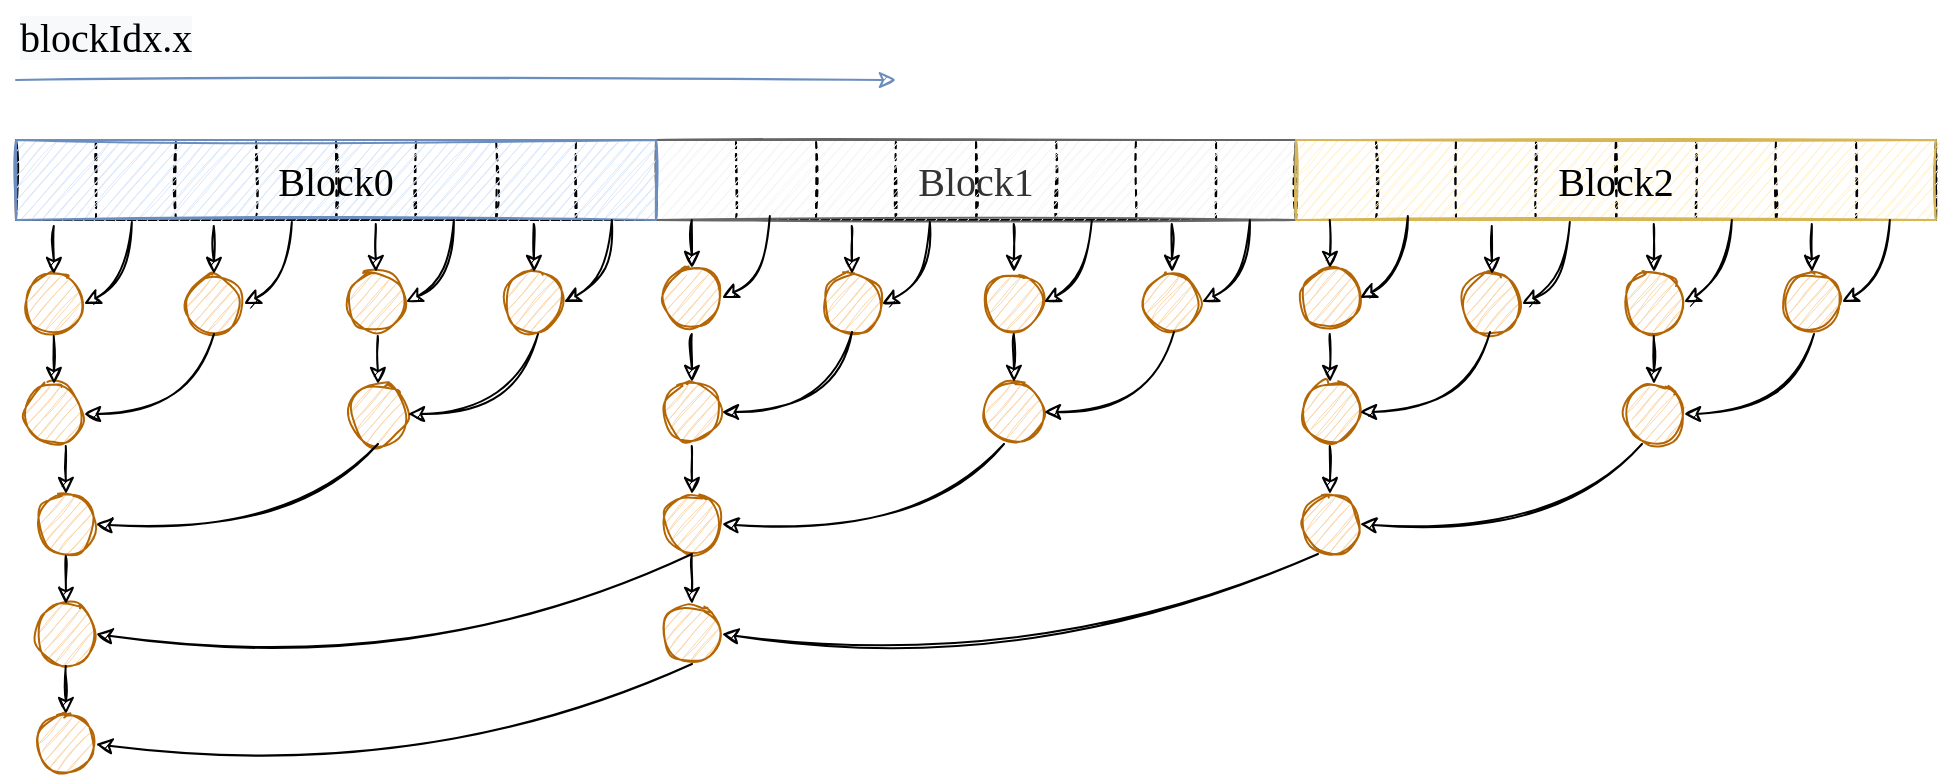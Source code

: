 <mxfile version="13.7.9" type="device"><diagram id="X0syvORfRXPr6TwdLFN9" name="第 1 页"><mxGraphModel dx="221" dy="208" grid="1" gridSize="10" guides="1" tooltips="1" connect="1" arrows="1" fold="1" page="1" pageScale="1" pageWidth="827" pageHeight="1169" math="0" shadow="0"><root><mxCell id="0"/><mxCell id="1" parent="0"/><mxCell id="13Jiyptnskbr24wt6nr8-4" value="" style="rounded=0;whiteSpace=wrap;html=1;sketch=1;" parent="1" vertex="1"><mxGeometry x="80" y="150" width="960" height="40" as="geometry"/></mxCell><mxCell id="13Jiyptnskbr24wt6nr8-38" value="" style="group" parent="1" vertex="1" connectable="0"><mxGeometry x="120" y="150" width="920" height="40" as="geometry"/></mxCell><mxCell id="13Jiyptnskbr24wt6nr8-9" value="" style="group" parent="13Jiyptnskbr24wt6nr8-38" vertex="1" connectable="0"><mxGeometry width="120" height="40" as="geometry"/></mxCell><mxCell id="13Jiyptnskbr24wt6nr8-5" value="" style="endArrow=none;dashed=1;html=1;sketch=1;" parent="13Jiyptnskbr24wt6nr8-9" edge="1"><mxGeometry width="50" height="50" relative="1" as="geometry"><mxPoint y="40" as="sourcePoint"/><mxPoint as="targetPoint"/></mxGeometry></mxCell><mxCell id="13Jiyptnskbr24wt6nr8-6" value="" style="endArrow=none;dashed=1;html=1;sketch=1;" parent="13Jiyptnskbr24wt6nr8-9" edge="1"><mxGeometry width="50" height="50" relative="1" as="geometry"><mxPoint x="40" y="40" as="sourcePoint"/><mxPoint x="40" as="targetPoint"/></mxGeometry></mxCell><mxCell id="13Jiyptnskbr24wt6nr8-7" value="" style="endArrow=none;dashed=1;html=1;sketch=1;" parent="13Jiyptnskbr24wt6nr8-9" edge="1"><mxGeometry width="50" height="50" relative="1" as="geometry"><mxPoint x="80" y="40" as="sourcePoint"/><mxPoint x="80" as="targetPoint"/></mxGeometry></mxCell><mxCell id="13Jiyptnskbr24wt6nr8-8" value="" style="endArrow=none;dashed=1;html=1;sketch=1;" parent="13Jiyptnskbr24wt6nr8-9" edge="1"><mxGeometry width="50" height="50" relative="1" as="geometry"><mxPoint x="120" y="40" as="sourcePoint"/><mxPoint x="120" as="targetPoint"/></mxGeometry></mxCell><mxCell id="13Jiyptnskbr24wt6nr8-10" value="" style="group" parent="13Jiyptnskbr24wt6nr8-38" vertex="1" connectable="0"><mxGeometry x="160" width="120" height="40" as="geometry"/></mxCell><mxCell id="13Jiyptnskbr24wt6nr8-11" value="" style="endArrow=none;dashed=1;html=1;sketch=1;" parent="13Jiyptnskbr24wt6nr8-10" edge="1"><mxGeometry width="50" height="50" relative="1" as="geometry"><mxPoint y="40" as="sourcePoint"/><mxPoint as="targetPoint"/></mxGeometry></mxCell><mxCell id="13Jiyptnskbr24wt6nr8-12" value="" style="endArrow=none;dashed=1;html=1;sketch=1;" parent="13Jiyptnskbr24wt6nr8-10" edge="1"><mxGeometry width="50" height="50" relative="1" as="geometry"><mxPoint x="40" y="40" as="sourcePoint"/><mxPoint x="40" as="targetPoint"/></mxGeometry></mxCell><mxCell id="13Jiyptnskbr24wt6nr8-13" value="" style="endArrow=none;dashed=1;html=1;sketch=1;" parent="13Jiyptnskbr24wt6nr8-10" edge="1"><mxGeometry width="50" height="50" relative="1" as="geometry"><mxPoint x="80" y="40" as="sourcePoint"/><mxPoint x="80" as="targetPoint"/></mxGeometry></mxCell><mxCell id="13Jiyptnskbr24wt6nr8-14" value="" style="endArrow=none;dashed=1;html=1;sketch=1;" parent="13Jiyptnskbr24wt6nr8-10" edge="1"><mxGeometry width="50" height="50" relative="1" as="geometry"><mxPoint x="120" y="40" as="sourcePoint"/><mxPoint x="120" as="targetPoint"/></mxGeometry></mxCell><mxCell id="13Jiyptnskbr24wt6nr8-15" value="" style="group" parent="13Jiyptnskbr24wt6nr8-38" vertex="1" connectable="0"><mxGeometry x="320" width="120" height="40" as="geometry"/></mxCell><mxCell id="13Jiyptnskbr24wt6nr8-16" value="" style="endArrow=none;dashed=1;html=1;sketch=1;" parent="13Jiyptnskbr24wt6nr8-15" edge="1"><mxGeometry width="50" height="50" relative="1" as="geometry"><mxPoint y="40" as="sourcePoint"/><mxPoint as="targetPoint"/></mxGeometry></mxCell><mxCell id="13Jiyptnskbr24wt6nr8-17" value="" style="endArrow=none;dashed=1;html=1;sketch=1;" parent="13Jiyptnskbr24wt6nr8-15" edge="1"><mxGeometry width="50" height="50" relative="1" as="geometry"><mxPoint x="40" y="40" as="sourcePoint"/><mxPoint x="40" as="targetPoint"/></mxGeometry></mxCell><mxCell id="13Jiyptnskbr24wt6nr8-18" value="" style="endArrow=none;dashed=1;html=1;sketch=1;" parent="13Jiyptnskbr24wt6nr8-15" edge="1"><mxGeometry width="50" height="50" relative="1" as="geometry"><mxPoint x="80" y="40" as="sourcePoint"/><mxPoint x="80" as="targetPoint"/></mxGeometry></mxCell><mxCell id="13Jiyptnskbr24wt6nr8-19" value="" style="endArrow=none;dashed=1;html=1;sketch=1;" parent="13Jiyptnskbr24wt6nr8-15" edge="1"><mxGeometry width="50" height="50" relative="1" as="geometry"><mxPoint x="120" y="40" as="sourcePoint"/><mxPoint x="120" as="targetPoint"/></mxGeometry></mxCell><mxCell id="13Jiyptnskbr24wt6nr8-21" value="" style="group" parent="13Jiyptnskbr24wt6nr8-38" vertex="1" connectable="0"><mxGeometry x="480" width="120" height="40" as="geometry"/></mxCell><mxCell id="13Jiyptnskbr24wt6nr8-22" value="" style="endArrow=none;dashed=1;html=1;sketch=1;" parent="13Jiyptnskbr24wt6nr8-21" edge="1"><mxGeometry width="50" height="50" relative="1" as="geometry"><mxPoint y="40" as="sourcePoint"/><mxPoint as="targetPoint"/></mxGeometry></mxCell><mxCell id="13Jiyptnskbr24wt6nr8-23" value="" style="endArrow=none;dashed=1;html=1;sketch=1;" parent="13Jiyptnskbr24wt6nr8-21" edge="1"><mxGeometry width="50" height="50" relative="1" as="geometry"><mxPoint x="40" y="40" as="sourcePoint"/><mxPoint x="40" as="targetPoint"/></mxGeometry></mxCell><mxCell id="13Jiyptnskbr24wt6nr8-24" value="" style="endArrow=none;dashed=1;html=1;sketch=1;" parent="13Jiyptnskbr24wt6nr8-21" edge="1"><mxGeometry width="50" height="50" relative="1" as="geometry"><mxPoint x="80" y="40" as="sourcePoint"/><mxPoint x="80" as="targetPoint"/></mxGeometry></mxCell><mxCell id="13Jiyptnskbr24wt6nr8-25" value="" style="endArrow=none;dashed=1;html=1;sketch=1;" parent="13Jiyptnskbr24wt6nr8-21" edge="1"><mxGeometry width="50" height="50" relative="1" as="geometry"><mxPoint x="120" y="40" as="sourcePoint"/><mxPoint x="120" as="targetPoint"/></mxGeometry></mxCell><mxCell id="13Jiyptnskbr24wt6nr8-26" value="" style="group" parent="13Jiyptnskbr24wt6nr8-38" vertex="1" connectable="0"><mxGeometry x="640" width="120" height="40" as="geometry"/></mxCell><mxCell id="13Jiyptnskbr24wt6nr8-27" value="" style="endArrow=none;dashed=1;html=1;sketch=1;" parent="13Jiyptnskbr24wt6nr8-26" edge="1"><mxGeometry width="50" height="50" relative="1" as="geometry"><mxPoint y="40" as="sourcePoint"/><mxPoint as="targetPoint"/></mxGeometry></mxCell><mxCell id="13Jiyptnskbr24wt6nr8-28" value="" style="endArrow=none;dashed=1;html=1;sketch=1;" parent="13Jiyptnskbr24wt6nr8-26" edge="1"><mxGeometry width="50" height="50" relative="1" as="geometry"><mxPoint x="40" y="40" as="sourcePoint"/><mxPoint x="40" as="targetPoint"/></mxGeometry></mxCell><mxCell id="13Jiyptnskbr24wt6nr8-29" value="" style="endArrow=none;dashed=1;html=1;sketch=1;" parent="13Jiyptnskbr24wt6nr8-26" edge="1"><mxGeometry width="50" height="50" relative="1" as="geometry"><mxPoint x="80" y="40" as="sourcePoint"/><mxPoint x="80" as="targetPoint"/></mxGeometry></mxCell><mxCell id="13Jiyptnskbr24wt6nr8-30" value="" style="endArrow=none;dashed=1;html=1;sketch=1;" parent="13Jiyptnskbr24wt6nr8-26" edge="1"><mxGeometry width="50" height="50" relative="1" as="geometry"><mxPoint x="120" y="40" as="sourcePoint"/><mxPoint x="120" as="targetPoint"/></mxGeometry></mxCell><mxCell id="13Jiyptnskbr24wt6nr8-31" value="" style="group" parent="13Jiyptnskbr24wt6nr8-38" vertex="1" connectable="0"><mxGeometry x="800" width="120" height="40" as="geometry"/></mxCell><mxCell id="13Jiyptnskbr24wt6nr8-32" value="" style="endArrow=none;dashed=1;html=1;sketch=1;" parent="13Jiyptnskbr24wt6nr8-31" edge="1"><mxGeometry width="50" height="50" relative="1" as="geometry"><mxPoint y="40" as="sourcePoint"/><mxPoint as="targetPoint"/></mxGeometry></mxCell><mxCell id="13Jiyptnskbr24wt6nr8-33" value="" style="endArrow=none;dashed=1;html=1;sketch=1;" parent="13Jiyptnskbr24wt6nr8-31" edge="1"><mxGeometry width="50" height="50" relative="1" as="geometry"><mxPoint x="40" y="40" as="sourcePoint"/><mxPoint x="40" as="targetPoint"/></mxGeometry></mxCell><mxCell id="13Jiyptnskbr24wt6nr8-34" value="" style="endArrow=none;dashed=1;html=1;sketch=1;" parent="13Jiyptnskbr24wt6nr8-31" edge="1"><mxGeometry width="50" height="50" relative="1" as="geometry"><mxPoint x="80" y="40" as="sourcePoint"/><mxPoint x="80" as="targetPoint"/></mxGeometry></mxCell><mxCell id="13Jiyptnskbr24wt6nr8-35" value="" style="endArrow=none;dashed=1;html=1;sketch=1;" parent="13Jiyptnskbr24wt6nr8-31" edge="1"><mxGeometry width="50" height="50" relative="1" as="geometry"><mxPoint x="120" y="40" as="sourcePoint"/><mxPoint x="120" as="targetPoint"/></mxGeometry></mxCell><mxCell id="13Jiyptnskbr24wt6nr8-45" value="&lt;font style=&quot;font-size: 20px&quot; face=&quot;Comic Sans MS&quot;&gt;Block1&lt;/font&gt;" style="rounded=0;whiteSpace=wrap;html=1;sketch=1;fillColor=#f5f5f5;strokeColor=#666666;fontColor=#333333;" parent="1" vertex="1"><mxGeometry x="400" y="150" width="320" height="40" as="geometry"/></mxCell><mxCell id="13Jiyptnskbr24wt6nr8-46" value="&lt;font style=&quot;font-size: 20px&quot; face=&quot;Comic Sans MS&quot;&gt;Block2&lt;/font&gt;" style="rounded=0;whiteSpace=wrap;html=1;sketch=1;fillColor=#fff2cc;strokeColor=#d6b656;" parent="1" vertex="1"><mxGeometry x="720" y="150" width="320" height="40" as="geometry"/></mxCell><mxCell id="13Jiyptnskbr24wt6nr8-47" value="" style="endArrow=classic;html=1;sketch=1;fillColor=#dae8fc;strokeColor=#6c8ebf;" parent="1" edge="1"><mxGeometry width="50" height="50" relative="1" as="geometry"><mxPoint x="80" y="120" as="sourcePoint"/><mxPoint x="520" y="120" as="targetPoint"/></mxGeometry></mxCell><mxCell id="13Jiyptnskbr24wt6nr8-48" value="&lt;span style=&quot;color: rgb(0 , 0 , 0) ; font-family: &amp;#34;comic sans ms&amp;#34; ; font-size: 20px ; font-style: normal ; font-weight: 400 ; letter-spacing: normal ; text-align: center ; text-indent: 0px ; text-transform: none ; word-spacing: 0px ; background-color: rgb(248 , 249 , 250) ; display: inline ; float: none&quot;&gt;blockIdx.x&lt;/span&gt;" style="text;whiteSpace=wrap;html=1;" parent="1" vertex="1"><mxGeometry x="80" y="80" width="90" height="30" as="geometry"/></mxCell><mxCell id="13Jiyptnskbr24wt6nr8-37" value="&lt;font style=&quot;font-size: 20px&quot; face=&quot;Comic Sans MS&quot;&gt;Block0&lt;/font&gt;" style="rounded=0;whiteSpace=wrap;html=1;sketch=1;fillColor=#dae8fc;strokeColor=#6c8ebf;" parent="1" vertex="1"><mxGeometry x="80" y="150" width="320" height="40" as="geometry"/></mxCell><mxCell id="e-KeBvD7zJcaxysd6hd7-5" value="" style="ellipse;whiteSpace=wrap;html=1;aspect=fixed;sketch=1;fillColor=#fad7ac;strokeColor=#b46504;" vertex="1" parent="1"><mxGeometry x="84" y="217" width="30" height="30" as="geometry"/></mxCell><mxCell id="e-KeBvD7zJcaxysd6hd7-6" value="" style="endArrow=classic;html=1;exitX=0.059;exitY=1.075;exitDx=0;exitDy=0;exitPerimeter=0;entryX=0.5;entryY=0;entryDx=0;entryDy=0;sketch=1;" edge="1" parent="1" source="13Jiyptnskbr24wt6nr8-37" target="e-KeBvD7zJcaxysd6hd7-5"><mxGeometry x="84" y="192" width="50" height="50" as="geometry"><mxPoint x="180" y="320" as="sourcePoint"/><mxPoint x="230" y="270" as="targetPoint"/></mxGeometry></mxCell><mxCell id="e-KeBvD7zJcaxysd6hd7-8" value="" style="endArrow=classic;html=1;exitX=0.181;exitY=1.025;exitDx=0;exitDy=0;exitPerimeter=0;entryX=1;entryY=0.5;entryDx=0;entryDy=0;sketch=1;curved=1;" edge="1" parent="1" source="13Jiyptnskbr24wt6nr8-37" target="e-KeBvD7zJcaxysd6hd7-5"><mxGeometry x="84" y="192" width="50" height="50" as="geometry"><mxPoint x="108.88" y="203" as="sourcePoint"/><mxPoint x="109" y="227" as="targetPoint"/><Array as="points"><mxPoint x="138" y="220"/></Array></mxGeometry></mxCell><mxCell id="e-KeBvD7zJcaxysd6hd7-62" value="" style="group" vertex="1" connectable="0" parent="1"><mxGeometry x="164" y="190" width="293" height="57" as="geometry"/></mxCell><mxCell id="e-KeBvD7zJcaxysd6hd7-9" value="" style="ellipse;whiteSpace=wrap;html=1;aspect=fixed;sketch=1;fillColor=#fad7ac;strokeColor=#b46504;" vertex="1" parent="e-KeBvD7zJcaxysd6hd7-62"><mxGeometry y="27" width="30" height="30" as="geometry"/></mxCell><mxCell id="e-KeBvD7zJcaxysd6hd7-10" value="" style="endArrow=classic;html=1;exitX=0.059;exitY=1.075;exitDx=0;exitDy=0;exitPerimeter=0;entryX=0.5;entryY=0;entryDx=0;entryDy=0;sketch=1;" edge="1" parent="e-KeBvD7zJcaxysd6hd7-62" target="e-KeBvD7zJcaxysd6hd7-9"><mxGeometry x="-80" y="2" width="50" height="50" as="geometry"><mxPoint x="14.88" y="3" as="sourcePoint"/><mxPoint x="146" y="80" as="targetPoint"/></mxGeometry></mxCell><mxCell id="e-KeBvD7zJcaxysd6hd7-11" value="" style="endArrow=classic;html=1;exitX=0.181;exitY=1.025;exitDx=0;exitDy=0;exitPerimeter=0;entryX=1;entryY=0.5;entryDx=0;entryDy=0;sketch=1;curved=1;" edge="1" parent="e-KeBvD7zJcaxysd6hd7-62" target="e-KeBvD7zJcaxysd6hd7-9"><mxGeometry x="-80" y="2" width="50" height="50" as="geometry"><mxPoint x="53.92" y="1" as="sourcePoint"/><mxPoint x="25" y="37" as="targetPoint"/><Array as="points"><mxPoint x="54" y="30"/></Array></mxGeometry></mxCell><mxCell id="e-KeBvD7zJcaxysd6hd7-12" value="" style="ellipse;whiteSpace=wrap;html=1;aspect=fixed;sketch=1;fillColor=#fad7ac;strokeColor=#b46504;" vertex="1" parent="e-KeBvD7zJcaxysd6hd7-62"><mxGeometry x="81" y="26" width="30" height="30" as="geometry"/></mxCell><mxCell id="e-KeBvD7zJcaxysd6hd7-13" value="" style="endArrow=classic;html=1;exitX=0.059;exitY=1.075;exitDx=0;exitDy=0;exitPerimeter=0;entryX=0.5;entryY=0;entryDx=0;entryDy=0;sketch=1;" edge="1" parent="e-KeBvD7zJcaxysd6hd7-62" target="e-KeBvD7zJcaxysd6hd7-12"><mxGeometry x="-80" y="2" width="50" height="50" as="geometry"><mxPoint x="95.88" y="2" as="sourcePoint"/><mxPoint x="227" y="79" as="targetPoint"/></mxGeometry></mxCell><mxCell id="e-KeBvD7zJcaxysd6hd7-14" value="" style="endArrow=classic;html=1;exitX=0.181;exitY=1.025;exitDx=0;exitDy=0;exitPerimeter=0;entryX=1;entryY=0.5;entryDx=0;entryDy=0;sketch=1;curved=1;" edge="1" parent="e-KeBvD7zJcaxysd6hd7-62" target="e-KeBvD7zJcaxysd6hd7-12"><mxGeometry x="-80" y="2" width="50" height="50" as="geometry"><mxPoint x="134.92" as="sourcePoint"/><mxPoint x="106" y="36" as="targetPoint"/><Array as="points"><mxPoint x="135" y="29"/></Array></mxGeometry></mxCell><mxCell id="e-KeBvD7zJcaxysd6hd7-57" value="" style="group" vertex="1" connectable="0" parent="e-KeBvD7zJcaxysd6hd7-62"><mxGeometry x="160" y="2" width="54" height="54" as="geometry"/></mxCell><mxCell id="e-KeBvD7zJcaxysd6hd7-15" value="" style="ellipse;whiteSpace=wrap;html=1;aspect=fixed;sketch=1;fillColor=#fad7ac;strokeColor=#b46504;" vertex="1" parent="e-KeBvD7zJcaxysd6hd7-57"><mxGeometry y="24" width="30" height="30" as="geometry"/></mxCell><mxCell id="e-KeBvD7zJcaxysd6hd7-16" value="" style="endArrow=classic;html=1;exitX=0.059;exitY=1.075;exitDx=0;exitDy=0;exitPerimeter=0;entryX=0.5;entryY=0;entryDx=0;entryDy=0;sketch=1;" edge="1" parent="e-KeBvD7zJcaxysd6hd7-57" target="e-KeBvD7zJcaxysd6hd7-15"><mxGeometry x="-240" width="50" height="50" as="geometry"><mxPoint x="14.88" as="sourcePoint"/><mxPoint x="146" y="77" as="targetPoint"/></mxGeometry></mxCell><mxCell id="e-KeBvD7zJcaxysd6hd7-17" value="" style="endArrow=classic;html=1;exitX=0.181;exitY=1.025;exitDx=0;exitDy=0;exitPerimeter=0;entryX=1;entryY=0.5;entryDx=0;entryDy=0;sketch=1;curved=1;" edge="1" parent="e-KeBvD7zJcaxysd6hd7-57" target="e-KeBvD7zJcaxysd6hd7-15"><mxGeometry x="-240" width="50" height="50" as="geometry"><mxPoint x="53.92" y="-2" as="sourcePoint"/><mxPoint x="25" y="34" as="targetPoint"/><Array as="points"><mxPoint x="54" y="27"/></Array></mxGeometry></mxCell><mxCell id="e-KeBvD7zJcaxysd6hd7-58" value="" style="group" vertex="1" connectable="0" parent="e-KeBvD7zJcaxysd6hd7-62"><mxGeometry x="239" width="54" height="54" as="geometry"/></mxCell><mxCell id="e-KeBvD7zJcaxysd6hd7-59" value="" style="ellipse;whiteSpace=wrap;html=1;aspect=fixed;sketch=1;fillColor=#fad7ac;strokeColor=#b46504;" vertex="1" parent="e-KeBvD7zJcaxysd6hd7-58"><mxGeometry y="24" width="30" height="30" as="geometry"/></mxCell><mxCell id="e-KeBvD7zJcaxysd6hd7-60" value="" style="endArrow=classic;html=1;exitX=0.059;exitY=1.075;exitDx=0;exitDy=0;exitPerimeter=0;entryX=0.5;entryY=0;entryDx=0;entryDy=0;sketch=1;" edge="1" parent="e-KeBvD7zJcaxysd6hd7-58" target="e-KeBvD7zJcaxysd6hd7-59"><mxGeometry x="-240" width="50" height="50" as="geometry"><mxPoint x="14.88" as="sourcePoint"/><mxPoint x="146" y="77" as="targetPoint"/></mxGeometry></mxCell><mxCell id="e-KeBvD7zJcaxysd6hd7-61" value="" style="endArrow=classic;html=1;exitX=0.181;exitY=1.025;exitDx=0;exitDy=0;exitPerimeter=0;entryX=1;entryY=0.5;entryDx=0;entryDy=0;sketch=1;curved=1;" edge="1" parent="e-KeBvD7zJcaxysd6hd7-58" target="e-KeBvD7zJcaxysd6hd7-59"><mxGeometry x="-240" width="50" height="50" as="geometry"><mxPoint x="53.92" y="-2" as="sourcePoint"/><mxPoint x="25" y="34" as="targetPoint"/><Array as="points"><mxPoint x="54" y="27"/></Array></mxGeometry></mxCell><mxCell id="e-KeBvD7zJcaxysd6hd7-63" value="" style="group" vertex="1" connectable="0" parent="1"><mxGeometry x="483" y="190" width="293" height="57" as="geometry"/></mxCell><mxCell id="e-KeBvD7zJcaxysd6hd7-64" value="" style="ellipse;whiteSpace=wrap;html=1;aspect=fixed;sketch=1;fillColor=#fad7ac;strokeColor=#b46504;" vertex="1" parent="e-KeBvD7zJcaxysd6hd7-63"><mxGeometry y="27" width="30" height="30" as="geometry"/></mxCell><mxCell id="e-KeBvD7zJcaxysd6hd7-65" value="" style="endArrow=classic;html=1;exitX=0.059;exitY=1.075;exitDx=0;exitDy=0;exitPerimeter=0;entryX=0.5;entryY=0;entryDx=0;entryDy=0;sketch=1;" edge="1" parent="e-KeBvD7zJcaxysd6hd7-63" target="e-KeBvD7zJcaxysd6hd7-64"><mxGeometry x="-80" y="2" width="50" height="50" as="geometry"><mxPoint x="14.88" y="3" as="sourcePoint"/><mxPoint x="146" y="80" as="targetPoint"/></mxGeometry></mxCell><mxCell id="e-KeBvD7zJcaxysd6hd7-66" value="" style="endArrow=classic;html=1;exitX=0.181;exitY=1.025;exitDx=0;exitDy=0;exitPerimeter=0;entryX=1;entryY=0.5;entryDx=0;entryDy=0;sketch=1;curved=1;" edge="1" parent="e-KeBvD7zJcaxysd6hd7-63" target="e-KeBvD7zJcaxysd6hd7-64"><mxGeometry x="-80" y="2" width="50" height="50" as="geometry"><mxPoint x="53.92" y="1" as="sourcePoint"/><mxPoint x="25" y="37" as="targetPoint"/><Array as="points"><mxPoint x="54" y="30"/></Array></mxGeometry></mxCell><mxCell id="e-KeBvD7zJcaxysd6hd7-67" value="" style="ellipse;whiteSpace=wrap;html=1;aspect=fixed;sketch=1;fillColor=#fad7ac;strokeColor=#b46504;" vertex="1" parent="e-KeBvD7zJcaxysd6hd7-63"><mxGeometry x="81" y="26" width="30" height="30" as="geometry"/></mxCell><mxCell id="e-KeBvD7zJcaxysd6hd7-68" value="" style="endArrow=classic;html=1;exitX=0.059;exitY=1.075;exitDx=0;exitDy=0;exitPerimeter=0;entryX=0.5;entryY=0;entryDx=0;entryDy=0;sketch=1;" edge="1" parent="e-KeBvD7zJcaxysd6hd7-63" target="e-KeBvD7zJcaxysd6hd7-67"><mxGeometry x="-80" y="2" width="50" height="50" as="geometry"><mxPoint x="95.88" y="2" as="sourcePoint"/><mxPoint x="227" y="79" as="targetPoint"/></mxGeometry></mxCell><mxCell id="e-KeBvD7zJcaxysd6hd7-69" value="" style="endArrow=classic;html=1;exitX=0.181;exitY=1.025;exitDx=0;exitDy=0;exitPerimeter=0;entryX=1;entryY=0.5;entryDx=0;entryDy=0;sketch=1;curved=1;" edge="1" parent="e-KeBvD7zJcaxysd6hd7-63" target="e-KeBvD7zJcaxysd6hd7-67"><mxGeometry x="-80" y="2" width="50" height="50" as="geometry"><mxPoint x="134.92" as="sourcePoint"/><mxPoint x="106" y="36" as="targetPoint"/><Array as="points"><mxPoint x="135" y="29"/></Array></mxGeometry></mxCell><mxCell id="e-KeBvD7zJcaxysd6hd7-70" value="" style="group" vertex="1" connectable="0" parent="e-KeBvD7zJcaxysd6hd7-63"><mxGeometry x="160" y="2" width="54" height="54" as="geometry"/></mxCell><mxCell id="e-KeBvD7zJcaxysd6hd7-71" value="" style="ellipse;whiteSpace=wrap;html=1;aspect=fixed;sketch=1;fillColor=#fad7ac;strokeColor=#b46504;" vertex="1" parent="e-KeBvD7zJcaxysd6hd7-70"><mxGeometry y="24" width="30" height="30" as="geometry"/></mxCell><mxCell id="e-KeBvD7zJcaxysd6hd7-72" value="" style="endArrow=classic;html=1;exitX=0.059;exitY=1.075;exitDx=0;exitDy=0;exitPerimeter=0;entryX=0.5;entryY=0;entryDx=0;entryDy=0;sketch=1;" edge="1" parent="e-KeBvD7zJcaxysd6hd7-70" target="e-KeBvD7zJcaxysd6hd7-71"><mxGeometry x="-240" width="50" height="50" as="geometry"><mxPoint x="14.88" as="sourcePoint"/><mxPoint x="146" y="77" as="targetPoint"/></mxGeometry></mxCell><mxCell id="e-KeBvD7zJcaxysd6hd7-73" value="" style="endArrow=classic;html=1;exitX=0.181;exitY=1.025;exitDx=0;exitDy=0;exitPerimeter=0;entryX=1;entryY=0.5;entryDx=0;entryDy=0;sketch=1;curved=1;" edge="1" parent="e-KeBvD7zJcaxysd6hd7-70" target="e-KeBvD7zJcaxysd6hd7-71"><mxGeometry x="-240" width="50" height="50" as="geometry"><mxPoint x="53.92" y="-2" as="sourcePoint"/><mxPoint x="25" y="34" as="targetPoint"/><Array as="points"><mxPoint x="54" y="27"/></Array></mxGeometry></mxCell><mxCell id="e-KeBvD7zJcaxysd6hd7-74" value="" style="group" vertex="1" connectable="0" parent="e-KeBvD7zJcaxysd6hd7-63"><mxGeometry x="239" width="54" height="54" as="geometry"/></mxCell><mxCell id="e-KeBvD7zJcaxysd6hd7-75" value="" style="ellipse;whiteSpace=wrap;html=1;aspect=fixed;sketch=1;fillColor=#fad7ac;strokeColor=#b46504;" vertex="1" parent="e-KeBvD7zJcaxysd6hd7-74"><mxGeometry y="24" width="30" height="30" as="geometry"/></mxCell><mxCell id="e-KeBvD7zJcaxysd6hd7-76" value="" style="endArrow=classic;html=1;exitX=0.059;exitY=1.075;exitDx=0;exitDy=0;exitPerimeter=0;entryX=0.5;entryY=0;entryDx=0;entryDy=0;sketch=1;" edge="1" parent="e-KeBvD7zJcaxysd6hd7-74" target="e-KeBvD7zJcaxysd6hd7-75"><mxGeometry x="-240" width="50" height="50" as="geometry"><mxPoint x="14.88" as="sourcePoint"/><mxPoint x="146" y="77" as="targetPoint"/></mxGeometry></mxCell><mxCell id="e-KeBvD7zJcaxysd6hd7-77" value="" style="endArrow=classic;html=1;exitX=0.181;exitY=1.025;exitDx=0;exitDy=0;exitPerimeter=0;entryX=1;entryY=0.5;entryDx=0;entryDy=0;sketch=1;curved=1;" edge="1" parent="e-KeBvD7zJcaxysd6hd7-74" target="e-KeBvD7zJcaxysd6hd7-75"><mxGeometry x="-240" width="50" height="50" as="geometry"><mxPoint x="53.92" y="-2" as="sourcePoint"/><mxPoint x="25" y="34" as="targetPoint"/><Array as="points"><mxPoint x="54" y="27"/></Array></mxGeometry></mxCell><mxCell id="e-KeBvD7zJcaxysd6hd7-79" value="" style="ellipse;whiteSpace=wrap;html=1;aspect=fixed;sketch=1;fillColor=#fad7ac;strokeColor=#b46504;" vertex="1" parent="1"><mxGeometry x="803" y="217" width="30" height="30" as="geometry"/></mxCell><mxCell id="e-KeBvD7zJcaxysd6hd7-80" value="" style="endArrow=classic;html=1;exitX=0.059;exitY=1.075;exitDx=0;exitDy=0;exitPerimeter=0;entryX=0.5;entryY=0;entryDx=0;entryDy=0;sketch=1;" edge="1" parent="1" target="e-KeBvD7zJcaxysd6hd7-79"><mxGeometry x="723" y="192" width="50" height="50" as="geometry"><mxPoint x="817.88" y="193" as="sourcePoint"/><mxPoint x="949" y="270" as="targetPoint"/></mxGeometry></mxCell><mxCell id="e-KeBvD7zJcaxysd6hd7-81" value="" style="endArrow=classic;html=1;exitX=0.181;exitY=1.025;exitDx=0;exitDy=0;exitPerimeter=0;entryX=1;entryY=0.5;entryDx=0;entryDy=0;sketch=1;curved=1;" edge="1" parent="1" target="e-KeBvD7zJcaxysd6hd7-79"><mxGeometry x="723" y="192" width="50" height="50" as="geometry"><mxPoint x="856.92" y="191" as="sourcePoint"/><mxPoint x="828" y="227" as="targetPoint"/><Array as="points"><mxPoint x="857" y="220"/></Array></mxGeometry></mxCell><mxCell id="e-KeBvD7zJcaxysd6hd7-82" value="" style="ellipse;whiteSpace=wrap;html=1;aspect=fixed;sketch=1;fillColor=#fad7ac;strokeColor=#b46504;" vertex="1" parent="1"><mxGeometry x="884" y="216" width="30" height="30" as="geometry"/></mxCell><mxCell id="e-KeBvD7zJcaxysd6hd7-83" value="" style="endArrow=classic;html=1;exitX=0.059;exitY=1.075;exitDx=0;exitDy=0;exitPerimeter=0;entryX=0.5;entryY=0;entryDx=0;entryDy=0;sketch=1;" edge="1" parent="1" target="e-KeBvD7zJcaxysd6hd7-82"><mxGeometry x="723" y="192" width="50" height="50" as="geometry"><mxPoint x="898.88" y="192" as="sourcePoint"/><mxPoint x="1030" y="269" as="targetPoint"/></mxGeometry></mxCell><mxCell id="e-KeBvD7zJcaxysd6hd7-84" value="" style="endArrow=classic;html=1;exitX=0.181;exitY=1.025;exitDx=0;exitDy=0;exitPerimeter=0;entryX=1;entryY=0.5;entryDx=0;entryDy=0;sketch=1;curved=1;" edge="1" parent="1" target="e-KeBvD7zJcaxysd6hd7-82"><mxGeometry x="723" y="192" width="50" height="50" as="geometry"><mxPoint x="937.92" y="190" as="sourcePoint"/><mxPoint x="909" y="226" as="targetPoint"/><Array as="points"><mxPoint x="938" y="219"/></Array></mxGeometry></mxCell><mxCell id="e-KeBvD7zJcaxysd6hd7-85" value="" style="group" vertex="1" connectable="0" parent="1"><mxGeometry x="963" y="192" width="54" height="54" as="geometry"/></mxCell><mxCell id="e-KeBvD7zJcaxysd6hd7-86" value="" style="ellipse;whiteSpace=wrap;html=1;aspect=fixed;sketch=1;fillColor=#fad7ac;strokeColor=#b46504;" vertex="1" parent="e-KeBvD7zJcaxysd6hd7-85"><mxGeometry y="24" width="30" height="30" as="geometry"/></mxCell><mxCell id="e-KeBvD7zJcaxysd6hd7-87" value="" style="endArrow=classic;html=1;exitX=0.059;exitY=1.075;exitDx=0;exitDy=0;exitPerimeter=0;entryX=0.5;entryY=0;entryDx=0;entryDy=0;sketch=1;" edge="1" parent="e-KeBvD7zJcaxysd6hd7-85" target="e-KeBvD7zJcaxysd6hd7-86"><mxGeometry x="-240" width="50" height="50" as="geometry"><mxPoint x="14.88" as="sourcePoint"/><mxPoint x="146" y="77" as="targetPoint"/></mxGeometry></mxCell><mxCell id="e-KeBvD7zJcaxysd6hd7-88" value="" style="endArrow=classic;html=1;exitX=0.181;exitY=1.025;exitDx=0;exitDy=0;exitPerimeter=0;entryX=1;entryY=0.5;entryDx=0;entryDy=0;sketch=1;curved=1;" edge="1" parent="e-KeBvD7zJcaxysd6hd7-85" target="e-KeBvD7zJcaxysd6hd7-86"><mxGeometry x="-240" width="50" height="50" as="geometry"><mxPoint x="53.92" y="-2" as="sourcePoint"/><mxPoint x="25" y="34" as="targetPoint"/><Array as="points"><mxPoint x="54" y="27"/></Array></mxGeometry></mxCell><mxCell id="e-KeBvD7zJcaxysd6hd7-93" value="" style="ellipse;whiteSpace=wrap;html=1;aspect=fixed;sketch=1;fillColor=#fad7ac;strokeColor=#b46504;" vertex="1" parent="1"><mxGeometry x="84" y="272" width="30" height="30" as="geometry"/></mxCell><mxCell id="e-KeBvD7zJcaxysd6hd7-94" value="" style="endArrow=classic;html=1;exitX=0.059;exitY=1.075;exitDx=0;exitDy=0;exitPerimeter=0;entryX=0.5;entryY=0;entryDx=0;entryDy=0;sketch=1;" edge="1" parent="1" target="e-KeBvD7zJcaxysd6hd7-93"><mxGeometry x="84" y="247" width="50" height="50" as="geometry"><mxPoint x="98.88" y="248" as="sourcePoint"/><mxPoint x="230" y="325" as="targetPoint"/></mxGeometry></mxCell><mxCell id="e-KeBvD7zJcaxysd6hd7-95" value="" style="endArrow=classic;html=1;exitX=0.5;exitY=1;exitDx=0;exitDy=0;entryX=1;entryY=0.5;entryDx=0;entryDy=0;sketch=1;curved=1;" edge="1" parent="1" target="e-KeBvD7zJcaxysd6hd7-93" source="e-KeBvD7zJcaxysd6hd7-9"><mxGeometry x="84" y="247" width="50" height="50" as="geometry"><mxPoint x="137.92" y="246" as="sourcePoint"/><mxPoint x="109" y="282" as="targetPoint"/><Array as="points"><mxPoint x="170" y="287"/></Array></mxGeometry></mxCell><mxCell id="e-KeBvD7zJcaxysd6hd7-96" value="" style="ellipse;whiteSpace=wrap;html=1;aspect=fixed;sketch=1;fillColor=#fad7ac;strokeColor=#b46504;" vertex="1" parent="1"><mxGeometry x="246" y="272" width="30" height="30" as="geometry"/></mxCell><mxCell id="e-KeBvD7zJcaxysd6hd7-97" value="" style="endArrow=classic;html=1;exitX=0.059;exitY=1.075;exitDx=0;exitDy=0;exitPerimeter=0;entryX=0.5;entryY=0;entryDx=0;entryDy=0;sketch=1;" edge="1" parent="1" target="e-KeBvD7zJcaxysd6hd7-96"><mxGeometry x="246" y="247" width="50" height="50" as="geometry"><mxPoint x="260.88" y="248.0" as="sourcePoint"/><mxPoint x="392" y="325" as="targetPoint"/></mxGeometry></mxCell><mxCell id="e-KeBvD7zJcaxysd6hd7-98" value="" style="endArrow=classic;html=1;exitX=0.5;exitY=1;exitDx=0;exitDy=0;entryX=1;entryY=0.5;entryDx=0;entryDy=0;sketch=1;curved=1;" edge="1" parent="1" target="e-KeBvD7zJcaxysd6hd7-96"><mxGeometry x="246" y="247" width="50" height="50" as="geometry"><mxPoint x="341" y="247" as="sourcePoint"/><mxPoint x="271" y="282" as="targetPoint"/><Array as="points"><mxPoint x="332" y="287"/></Array></mxGeometry></mxCell><mxCell id="e-KeBvD7zJcaxysd6hd7-99" value="" style="ellipse;whiteSpace=wrap;html=1;aspect=fixed;sketch=1;fillColor=#fad7ac;strokeColor=#b46504;" vertex="1" parent="1"><mxGeometry x="403" y="271" width="30" height="30" as="geometry"/></mxCell><mxCell id="e-KeBvD7zJcaxysd6hd7-100" value="" style="endArrow=classic;html=1;exitX=0.059;exitY=1.075;exitDx=0;exitDy=0;exitPerimeter=0;entryX=0.5;entryY=0;entryDx=0;entryDy=0;sketch=1;" edge="1" parent="1" target="e-KeBvD7zJcaxysd6hd7-99"><mxGeometry x="403" y="246" width="50" height="50" as="geometry"><mxPoint x="417.88" y="247.0" as="sourcePoint"/><mxPoint x="549" y="324" as="targetPoint"/></mxGeometry></mxCell><mxCell id="e-KeBvD7zJcaxysd6hd7-101" value="" style="endArrow=classic;html=1;exitX=0.5;exitY=1;exitDx=0;exitDy=0;entryX=1;entryY=0.5;entryDx=0;entryDy=0;sketch=1;curved=1;" edge="1" parent="1" target="e-KeBvD7zJcaxysd6hd7-99"><mxGeometry x="403" y="246" width="50" height="50" as="geometry"><mxPoint x="498" y="246" as="sourcePoint"/><mxPoint x="428" y="281" as="targetPoint"/><Array as="points"><mxPoint x="489" y="286"/></Array></mxGeometry></mxCell><mxCell id="e-KeBvD7zJcaxysd6hd7-102" value="" style="ellipse;whiteSpace=wrap;html=1;aspect=fixed;sketch=1;fillColor=#fad7ac;strokeColor=#b46504;" vertex="1" parent="1"><mxGeometry x="564" y="271" width="30" height="30" as="geometry"/></mxCell><mxCell id="e-KeBvD7zJcaxysd6hd7-103" value="" style="endArrow=classic;html=1;exitX=0.059;exitY=1.075;exitDx=0;exitDy=0;exitPerimeter=0;entryX=0.5;entryY=0;entryDx=0;entryDy=0;sketch=1;" edge="1" parent="1" target="e-KeBvD7zJcaxysd6hd7-102"><mxGeometry x="564" y="246" width="50" height="50" as="geometry"><mxPoint x="578.88" y="247.0" as="sourcePoint"/><mxPoint x="710" y="324" as="targetPoint"/></mxGeometry></mxCell><mxCell id="e-KeBvD7zJcaxysd6hd7-104" value="" style="endArrow=classic;html=1;exitX=0.5;exitY=1;exitDx=0;exitDy=0;entryX=1;entryY=0.5;entryDx=0;entryDy=0;sketch=1;curved=1;" edge="1" parent="1" target="e-KeBvD7zJcaxysd6hd7-102"><mxGeometry x="564" y="246" width="50" height="50" as="geometry"><mxPoint x="659" y="246" as="sourcePoint"/><mxPoint x="589" y="281" as="targetPoint"/><Array as="points"><mxPoint x="650" y="286"/></Array></mxGeometry></mxCell><mxCell id="e-KeBvD7zJcaxysd6hd7-105" value="" style="ellipse;whiteSpace=wrap;html=1;aspect=fixed;sketch=1;fillColor=#fad7ac;strokeColor=#b46504;" vertex="1" parent="1"><mxGeometry x="722" y="271" width="30" height="30" as="geometry"/></mxCell><mxCell id="e-KeBvD7zJcaxysd6hd7-106" value="" style="endArrow=classic;html=1;exitX=0.059;exitY=1.075;exitDx=0;exitDy=0;exitPerimeter=0;entryX=0.5;entryY=0;entryDx=0;entryDy=0;sketch=1;" edge="1" parent="1" target="e-KeBvD7zJcaxysd6hd7-105"><mxGeometry x="722" y="246" width="50" height="50" as="geometry"><mxPoint x="736.88" y="247" as="sourcePoint"/><mxPoint x="868" y="324" as="targetPoint"/></mxGeometry></mxCell><mxCell id="e-KeBvD7zJcaxysd6hd7-107" value="" style="endArrow=classic;html=1;exitX=0.5;exitY=1;exitDx=0;exitDy=0;entryX=1;entryY=0.5;entryDx=0;entryDy=0;sketch=1;curved=1;" edge="1" parent="1" target="e-KeBvD7zJcaxysd6hd7-105"><mxGeometry x="722" y="246" width="50" height="50" as="geometry"><mxPoint x="817" y="246" as="sourcePoint"/><mxPoint x="747" y="281" as="targetPoint"/><Array as="points"><mxPoint x="808" y="286"/></Array></mxGeometry></mxCell><mxCell id="e-KeBvD7zJcaxysd6hd7-108" value="" style="ellipse;whiteSpace=wrap;html=1;aspect=fixed;sketch=1;fillColor=#fad7ac;strokeColor=#b46504;" vertex="1" parent="1"><mxGeometry x="884" y="272" width="30" height="30" as="geometry"/></mxCell><mxCell id="e-KeBvD7zJcaxysd6hd7-109" value="" style="endArrow=classic;html=1;exitX=0.059;exitY=1.075;exitDx=0;exitDy=0;exitPerimeter=0;entryX=0.5;entryY=0;entryDx=0;entryDy=0;sketch=1;" edge="1" parent="1" target="e-KeBvD7zJcaxysd6hd7-108"><mxGeometry x="884" y="247" width="50" height="50" as="geometry"><mxPoint x="898.88" y="248" as="sourcePoint"/><mxPoint x="1030" y="325" as="targetPoint"/></mxGeometry></mxCell><mxCell id="e-KeBvD7zJcaxysd6hd7-110" value="" style="endArrow=classic;html=1;exitX=0.5;exitY=1;exitDx=0;exitDy=0;entryX=1;entryY=0.5;entryDx=0;entryDy=0;sketch=1;curved=1;" edge="1" parent="1" target="e-KeBvD7zJcaxysd6hd7-108"><mxGeometry x="884" y="247" width="50" height="50" as="geometry"><mxPoint x="979" y="247" as="sourcePoint"/><mxPoint x="909" y="282" as="targetPoint"/><Array as="points"><mxPoint x="970" y="287"/></Array></mxGeometry></mxCell><mxCell id="e-KeBvD7zJcaxysd6hd7-111" value="" style="ellipse;whiteSpace=wrap;html=1;aspect=fixed;sketch=1;fillColor=#fad7ac;strokeColor=#b46504;" vertex="1" parent="1"><mxGeometry x="90" y="327" width="30" height="30" as="geometry"/></mxCell><mxCell id="e-KeBvD7zJcaxysd6hd7-112" value="" style="endArrow=classic;html=1;exitX=0.059;exitY=1.075;exitDx=0;exitDy=0;exitPerimeter=0;entryX=0.5;entryY=0;entryDx=0;entryDy=0;sketch=1;" edge="1" parent="1" target="e-KeBvD7zJcaxysd6hd7-111"><mxGeometry x="90" y="302" width="50" height="50" as="geometry"><mxPoint x="104.88" y="303" as="sourcePoint"/><mxPoint x="236" y="380" as="targetPoint"/></mxGeometry></mxCell><mxCell id="e-KeBvD7zJcaxysd6hd7-113" value="" style="endArrow=classic;html=1;exitX=0.5;exitY=1;exitDx=0;exitDy=0;entryX=1;entryY=0.5;entryDx=0;entryDy=0;sketch=1;curved=1;" edge="1" parent="1" target="e-KeBvD7zJcaxysd6hd7-111" source="e-KeBvD7zJcaxysd6hd7-96"><mxGeometry x="90" y="302" width="50" height="50" as="geometry"><mxPoint x="185" y="302" as="sourcePoint"/><mxPoint x="115" y="337" as="targetPoint"/><Array as="points"><mxPoint x="220" y="350"/></Array></mxGeometry></mxCell><mxCell id="e-KeBvD7zJcaxysd6hd7-114" value="" style="ellipse;whiteSpace=wrap;html=1;aspect=fixed;sketch=1;fillColor=#fad7ac;strokeColor=#b46504;" vertex="1" parent="1"><mxGeometry x="403" y="327" width="30" height="30" as="geometry"/></mxCell><mxCell id="e-KeBvD7zJcaxysd6hd7-115" value="" style="endArrow=classic;html=1;exitX=0.059;exitY=1.075;exitDx=0;exitDy=0;exitPerimeter=0;entryX=0.5;entryY=0;entryDx=0;entryDy=0;sketch=1;" edge="1" parent="1" target="e-KeBvD7zJcaxysd6hd7-114"><mxGeometry x="403" y="302" width="50" height="50" as="geometry"><mxPoint x="417.88" y="303" as="sourcePoint"/><mxPoint x="549" y="380" as="targetPoint"/></mxGeometry></mxCell><mxCell id="e-KeBvD7zJcaxysd6hd7-116" value="" style="endArrow=classic;html=1;exitX=0.5;exitY=1;exitDx=0;exitDy=0;entryX=1;entryY=0.5;entryDx=0;entryDy=0;sketch=1;curved=1;" edge="1" parent="1" target="e-KeBvD7zJcaxysd6hd7-114"><mxGeometry x="403" y="302" width="50" height="50" as="geometry"><mxPoint x="574" y="302" as="sourcePoint"/><mxPoint x="428" y="337" as="targetPoint"/><Array as="points"><mxPoint x="533" y="350"/></Array></mxGeometry></mxCell><mxCell id="e-KeBvD7zJcaxysd6hd7-117" value="" style="ellipse;whiteSpace=wrap;html=1;aspect=fixed;sketch=1;fillColor=#fad7ac;strokeColor=#b46504;" vertex="1" parent="1"><mxGeometry x="722" y="327" width="30" height="30" as="geometry"/></mxCell><mxCell id="e-KeBvD7zJcaxysd6hd7-118" value="" style="endArrow=classic;html=1;exitX=0.059;exitY=1.075;exitDx=0;exitDy=0;exitPerimeter=0;entryX=0.5;entryY=0;entryDx=0;entryDy=0;sketch=1;" edge="1" parent="1" target="e-KeBvD7zJcaxysd6hd7-117"><mxGeometry x="722" y="302" width="50" height="50" as="geometry"><mxPoint x="736.88" y="303" as="sourcePoint"/><mxPoint x="868" y="380" as="targetPoint"/></mxGeometry></mxCell><mxCell id="e-KeBvD7zJcaxysd6hd7-119" value="" style="endArrow=classic;html=1;exitX=0.5;exitY=1;exitDx=0;exitDy=0;entryX=1;entryY=0.5;entryDx=0;entryDy=0;sketch=1;curved=1;" edge="1" parent="1" target="e-KeBvD7zJcaxysd6hd7-117"><mxGeometry x="722" y="302" width="50" height="50" as="geometry"><mxPoint x="893" y="302.0" as="sourcePoint"/><mxPoint x="747" y="337" as="targetPoint"/><Array as="points"><mxPoint x="852" y="350"/></Array></mxGeometry></mxCell><mxCell id="e-KeBvD7zJcaxysd6hd7-124" value="" style="ellipse;whiteSpace=wrap;html=1;aspect=fixed;sketch=1;fillColor=#fad7ac;strokeColor=#b46504;" vertex="1" parent="1"><mxGeometry x="90" y="382" width="30" height="30" as="geometry"/></mxCell><mxCell id="e-KeBvD7zJcaxysd6hd7-125" value="" style="endArrow=classic;html=1;exitX=0.059;exitY=1.075;exitDx=0;exitDy=0;exitPerimeter=0;entryX=0.5;entryY=0;entryDx=0;entryDy=0;sketch=1;" edge="1" parent="1" target="e-KeBvD7zJcaxysd6hd7-124"><mxGeometry x="90" y="357" width="50" height="50" as="geometry"><mxPoint x="104.88" y="358" as="sourcePoint"/><mxPoint x="236" y="435" as="targetPoint"/></mxGeometry></mxCell><mxCell id="e-KeBvD7zJcaxysd6hd7-126" value="" style="endArrow=classic;html=1;exitX=0.5;exitY=1;exitDx=0;exitDy=0;entryX=1;entryY=0.5;entryDx=0;entryDy=0;sketch=1;curved=1;" edge="1" parent="1" target="e-KeBvD7zJcaxysd6hd7-124" source="e-KeBvD7zJcaxysd6hd7-114"><mxGeometry x="90" y="357" width="50" height="50" as="geometry"><mxPoint x="261" y="357" as="sourcePoint"/><mxPoint x="115" y="392" as="targetPoint"/><Array as="points"><mxPoint x="280" y="420"/></Array></mxGeometry></mxCell><mxCell id="e-KeBvD7zJcaxysd6hd7-130" value="" style="ellipse;whiteSpace=wrap;html=1;aspect=fixed;sketch=1;fillColor=#fad7ac;strokeColor=#b46504;" vertex="1" parent="1"><mxGeometry x="403" y="382" width="30" height="30" as="geometry"/></mxCell><mxCell id="e-KeBvD7zJcaxysd6hd7-131" value="" style="endArrow=classic;html=1;exitX=0.059;exitY=1.075;exitDx=0;exitDy=0;exitPerimeter=0;entryX=0.5;entryY=0;entryDx=0;entryDy=0;sketch=1;" edge="1" parent="1" target="e-KeBvD7zJcaxysd6hd7-130"><mxGeometry x="403" y="357" width="50" height="50" as="geometry"><mxPoint x="417.88" y="358" as="sourcePoint"/><mxPoint x="549" y="435" as="targetPoint"/></mxGeometry></mxCell><mxCell id="e-KeBvD7zJcaxysd6hd7-132" value="" style="endArrow=classic;html=1;exitX=0.5;exitY=1;exitDx=0;exitDy=0;entryX=1;entryY=0.5;entryDx=0;entryDy=0;sketch=1;curved=1;" edge="1" parent="1" target="e-KeBvD7zJcaxysd6hd7-130"><mxGeometry x="403" y="357" width="50" height="50" as="geometry"><mxPoint x="731" y="357" as="sourcePoint"/><mxPoint x="428" y="392" as="targetPoint"/><Array as="points"><mxPoint x="593" y="420"/></Array></mxGeometry></mxCell><mxCell id="e-KeBvD7zJcaxysd6hd7-133" value="" style="ellipse;whiteSpace=wrap;html=1;aspect=fixed;sketch=1;fillColor=#fad7ac;strokeColor=#b46504;" vertex="1" parent="1"><mxGeometry x="90" y="437" width="30" height="30" as="geometry"/></mxCell><mxCell id="e-KeBvD7zJcaxysd6hd7-134" value="" style="endArrow=classic;html=1;exitX=0.059;exitY=1.075;exitDx=0;exitDy=0;exitPerimeter=0;entryX=0.5;entryY=0;entryDx=0;entryDy=0;sketch=1;" edge="1" parent="1" target="e-KeBvD7zJcaxysd6hd7-133"><mxGeometry x="90" y="412" width="50" height="50" as="geometry"><mxPoint x="104.88" y="413" as="sourcePoint"/><mxPoint x="236" y="490" as="targetPoint"/></mxGeometry></mxCell><mxCell id="e-KeBvD7zJcaxysd6hd7-135" value="" style="endArrow=classic;html=1;exitX=0.5;exitY=1;exitDx=0;exitDy=0;entryX=1;entryY=0.5;entryDx=0;entryDy=0;sketch=1;curved=1;" edge="1" parent="1" target="e-KeBvD7zJcaxysd6hd7-133"><mxGeometry x="90" y="412" width="50" height="50" as="geometry"><mxPoint x="418" y="412" as="sourcePoint"/><mxPoint x="115" y="447" as="targetPoint"/><Array as="points"><mxPoint x="280" y="475"/></Array></mxGeometry></mxCell></root></mxGraphModel></diagram></mxfile>